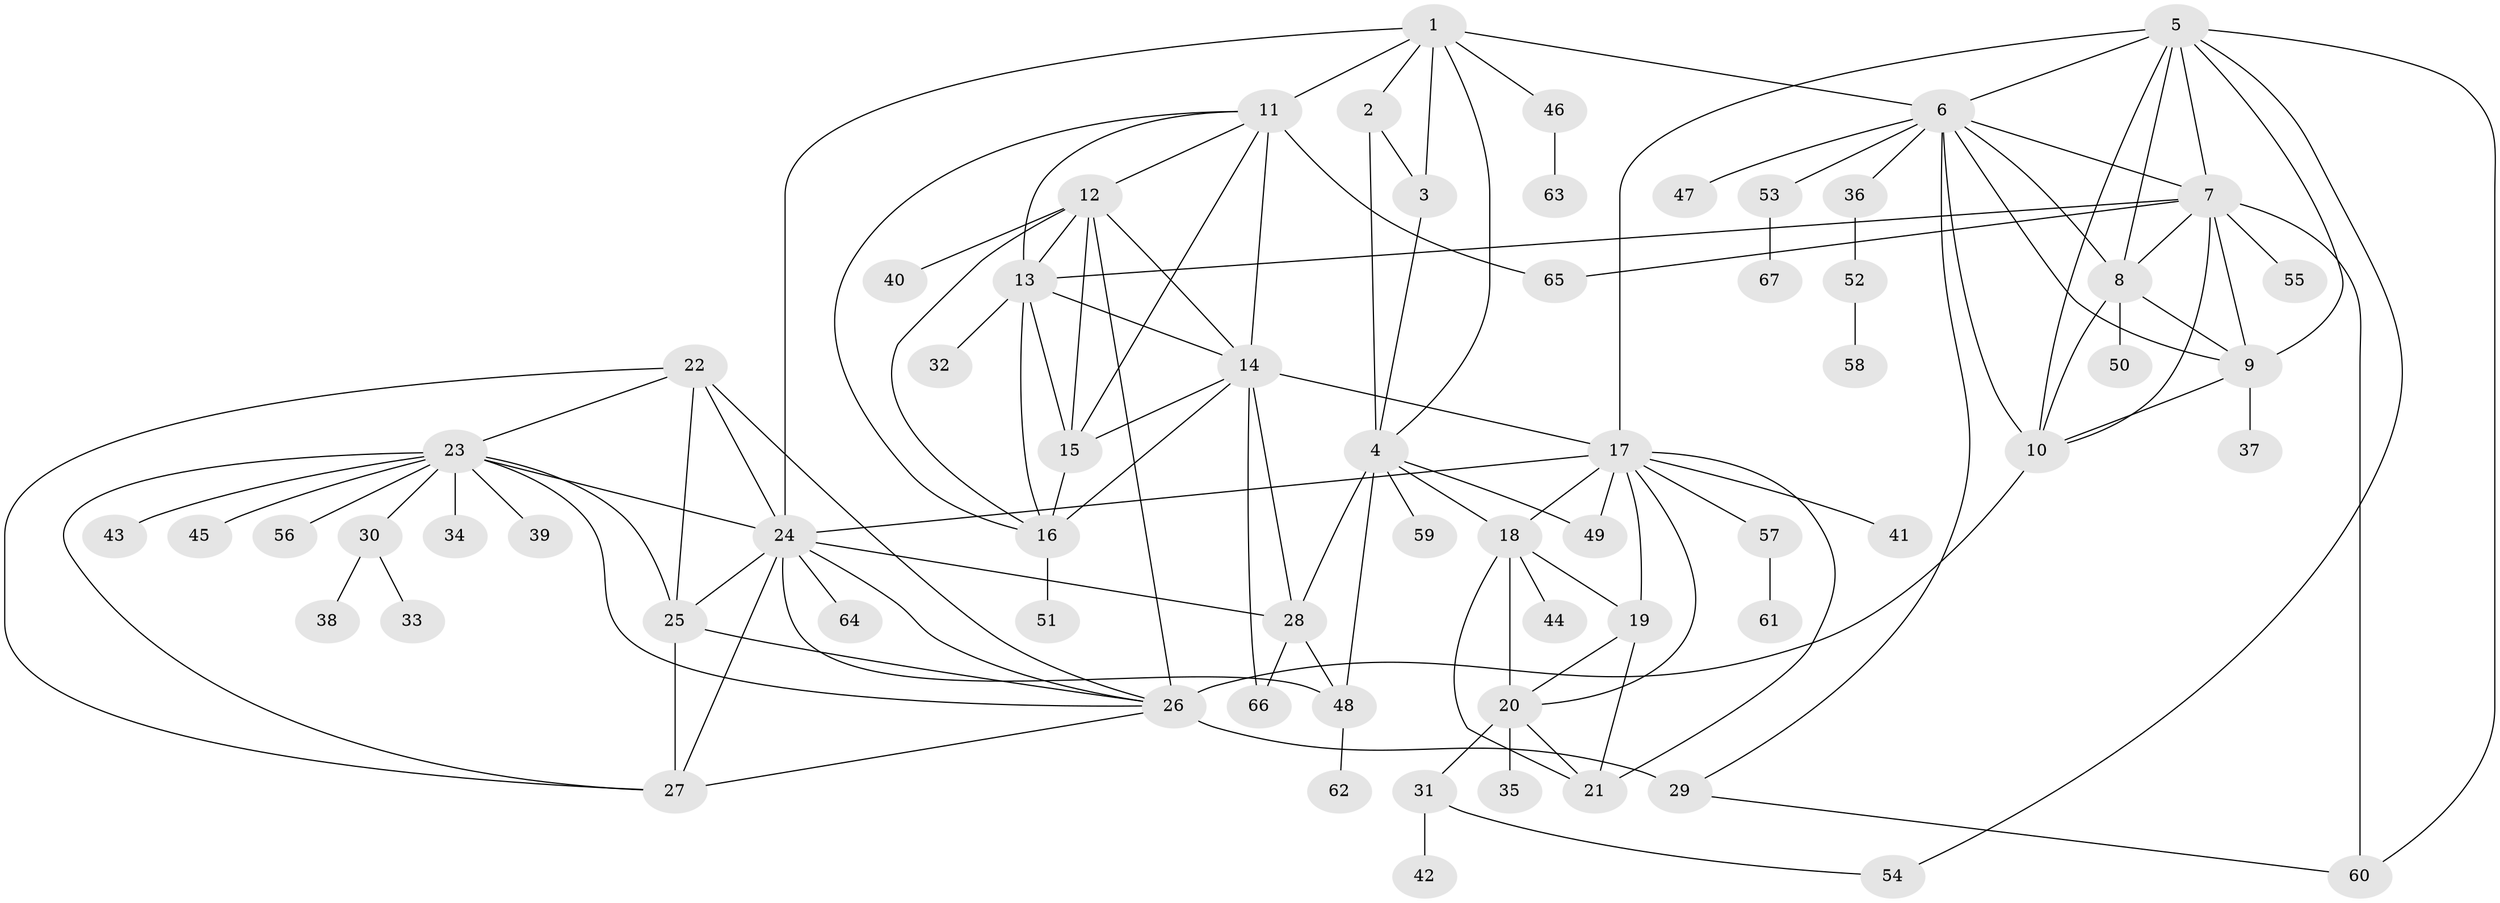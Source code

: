 // original degree distribution, {6: 0.03731343283582089, 7: 0.03731343283582089, 17: 0.007462686567164179, 9: 0.029850746268656716, 11: 0.014925373134328358, 10: 0.029850746268656716, 8: 0.022388059701492536, 5: 0.022388059701492536, 12: 0.014925373134328358, 13: 0.007462686567164179, 1: 0.5522388059701493, 2: 0.16417910447761194, 4: 0.029850746268656716, 3: 0.029850746268656716}
// Generated by graph-tools (version 1.1) at 2025/37/03/09/25 02:37:44]
// undirected, 67 vertices, 122 edges
graph export_dot {
graph [start="1"]
  node [color=gray90,style=filled];
  1;
  2;
  3;
  4;
  5;
  6;
  7;
  8;
  9;
  10;
  11;
  12;
  13;
  14;
  15;
  16;
  17;
  18;
  19;
  20;
  21;
  22;
  23;
  24;
  25;
  26;
  27;
  28;
  29;
  30;
  31;
  32;
  33;
  34;
  35;
  36;
  37;
  38;
  39;
  40;
  41;
  42;
  43;
  44;
  45;
  46;
  47;
  48;
  49;
  50;
  51;
  52;
  53;
  54;
  55;
  56;
  57;
  58;
  59;
  60;
  61;
  62;
  63;
  64;
  65;
  66;
  67;
  1 -- 2 [weight=4.0];
  1 -- 3 [weight=3.0];
  1 -- 4 [weight=3.0];
  1 -- 6 [weight=1.0];
  1 -- 11 [weight=1.0];
  1 -- 24 [weight=1.0];
  1 -- 46 [weight=1.0];
  2 -- 3 [weight=1.0];
  2 -- 4 [weight=1.0];
  3 -- 4 [weight=1.0];
  4 -- 18 [weight=2.0];
  4 -- 28 [weight=6.0];
  4 -- 48 [weight=1.0];
  4 -- 49 [weight=1.0];
  4 -- 59 [weight=1.0];
  5 -- 6 [weight=1.0];
  5 -- 7 [weight=1.0];
  5 -- 8 [weight=1.0];
  5 -- 9 [weight=1.0];
  5 -- 10 [weight=1.0];
  5 -- 17 [weight=1.0];
  5 -- 54 [weight=1.0];
  5 -- 60 [weight=1.0];
  6 -- 7 [weight=1.0];
  6 -- 8 [weight=1.0];
  6 -- 9 [weight=1.0];
  6 -- 10 [weight=1.0];
  6 -- 29 [weight=1.0];
  6 -- 36 [weight=1.0];
  6 -- 47 [weight=1.0];
  6 -- 53 [weight=1.0];
  7 -- 8 [weight=1.0];
  7 -- 9 [weight=1.0];
  7 -- 10 [weight=1.0];
  7 -- 13 [weight=1.0];
  7 -- 55 [weight=1.0];
  7 -- 60 [weight=1.0];
  7 -- 65 [weight=1.0];
  8 -- 9 [weight=1.0];
  8 -- 10 [weight=1.0];
  8 -- 50 [weight=3.0];
  9 -- 10 [weight=1.0];
  9 -- 37 [weight=3.0];
  10 -- 26 [weight=1.0];
  11 -- 12 [weight=1.0];
  11 -- 13 [weight=1.0];
  11 -- 14 [weight=1.0];
  11 -- 15 [weight=1.0];
  11 -- 16 [weight=1.0];
  11 -- 65 [weight=3.0];
  12 -- 13 [weight=1.0];
  12 -- 14 [weight=1.0];
  12 -- 15 [weight=1.0];
  12 -- 16 [weight=1.0];
  12 -- 26 [weight=1.0];
  12 -- 40 [weight=1.0];
  13 -- 14 [weight=1.0];
  13 -- 15 [weight=1.0];
  13 -- 16 [weight=1.0];
  13 -- 32 [weight=3.0];
  14 -- 15 [weight=1.0];
  14 -- 16 [weight=1.0];
  14 -- 17 [weight=1.0];
  14 -- 28 [weight=1.0];
  14 -- 66 [weight=1.0];
  15 -- 16 [weight=2.0];
  16 -- 51 [weight=1.0];
  17 -- 18 [weight=2.0];
  17 -- 19 [weight=1.0];
  17 -- 20 [weight=1.0];
  17 -- 21 [weight=1.0];
  17 -- 24 [weight=1.0];
  17 -- 41 [weight=1.0];
  17 -- 49 [weight=1.0];
  17 -- 57 [weight=1.0];
  18 -- 19 [weight=4.0];
  18 -- 20 [weight=2.0];
  18 -- 21 [weight=2.0];
  18 -- 44 [weight=1.0];
  19 -- 20 [weight=1.0];
  19 -- 21 [weight=1.0];
  20 -- 21 [weight=1.0];
  20 -- 31 [weight=1.0];
  20 -- 35 [weight=3.0];
  22 -- 23 [weight=1.0];
  22 -- 24 [weight=1.0];
  22 -- 25 [weight=2.0];
  22 -- 26 [weight=1.0];
  22 -- 27 [weight=1.0];
  23 -- 24 [weight=1.0];
  23 -- 25 [weight=1.0];
  23 -- 26 [weight=1.0];
  23 -- 27 [weight=1.0];
  23 -- 30 [weight=1.0];
  23 -- 34 [weight=1.0];
  23 -- 39 [weight=1.0];
  23 -- 43 [weight=1.0];
  23 -- 45 [weight=1.0];
  23 -- 56 [weight=1.0];
  24 -- 25 [weight=1.0];
  24 -- 26 [weight=1.0];
  24 -- 27 [weight=1.0];
  24 -- 28 [weight=1.0];
  24 -- 48 [weight=1.0];
  24 -- 64 [weight=1.0];
  25 -- 26 [weight=1.0];
  25 -- 27 [weight=1.0];
  26 -- 27 [weight=1.0];
  26 -- 29 [weight=5.0];
  28 -- 48 [weight=1.0];
  28 -- 66 [weight=1.0];
  29 -- 60 [weight=1.0];
  30 -- 33 [weight=1.0];
  30 -- 38 [weight=1.0];
  31 -- 42 [weight=1.0];
  31 -- 54 [weight=1.0];
  36 -- 52 [weight=1.0];
  46 -- 63 [weight=1.0];
  48 -- 62 [weight=1.0];
  52 -- 58 [weight=1.0];
  53 -- 67 [weight=1.0];
  57 -- 61 [weight=1.0];
}
